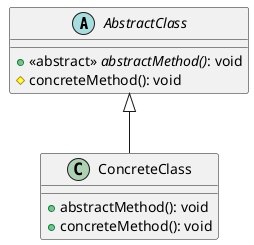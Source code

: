 @startuml
abstract class AbstractClass {
  + <<abstract>> <i>abstractMethod()</i>: void
  # concreteMethod(): void
}

class ConcreteClass {
  + abstractMethod(): void
  + concreteMethod(): void
}

AbstractClass <|-- ConcreteClass
@enduml